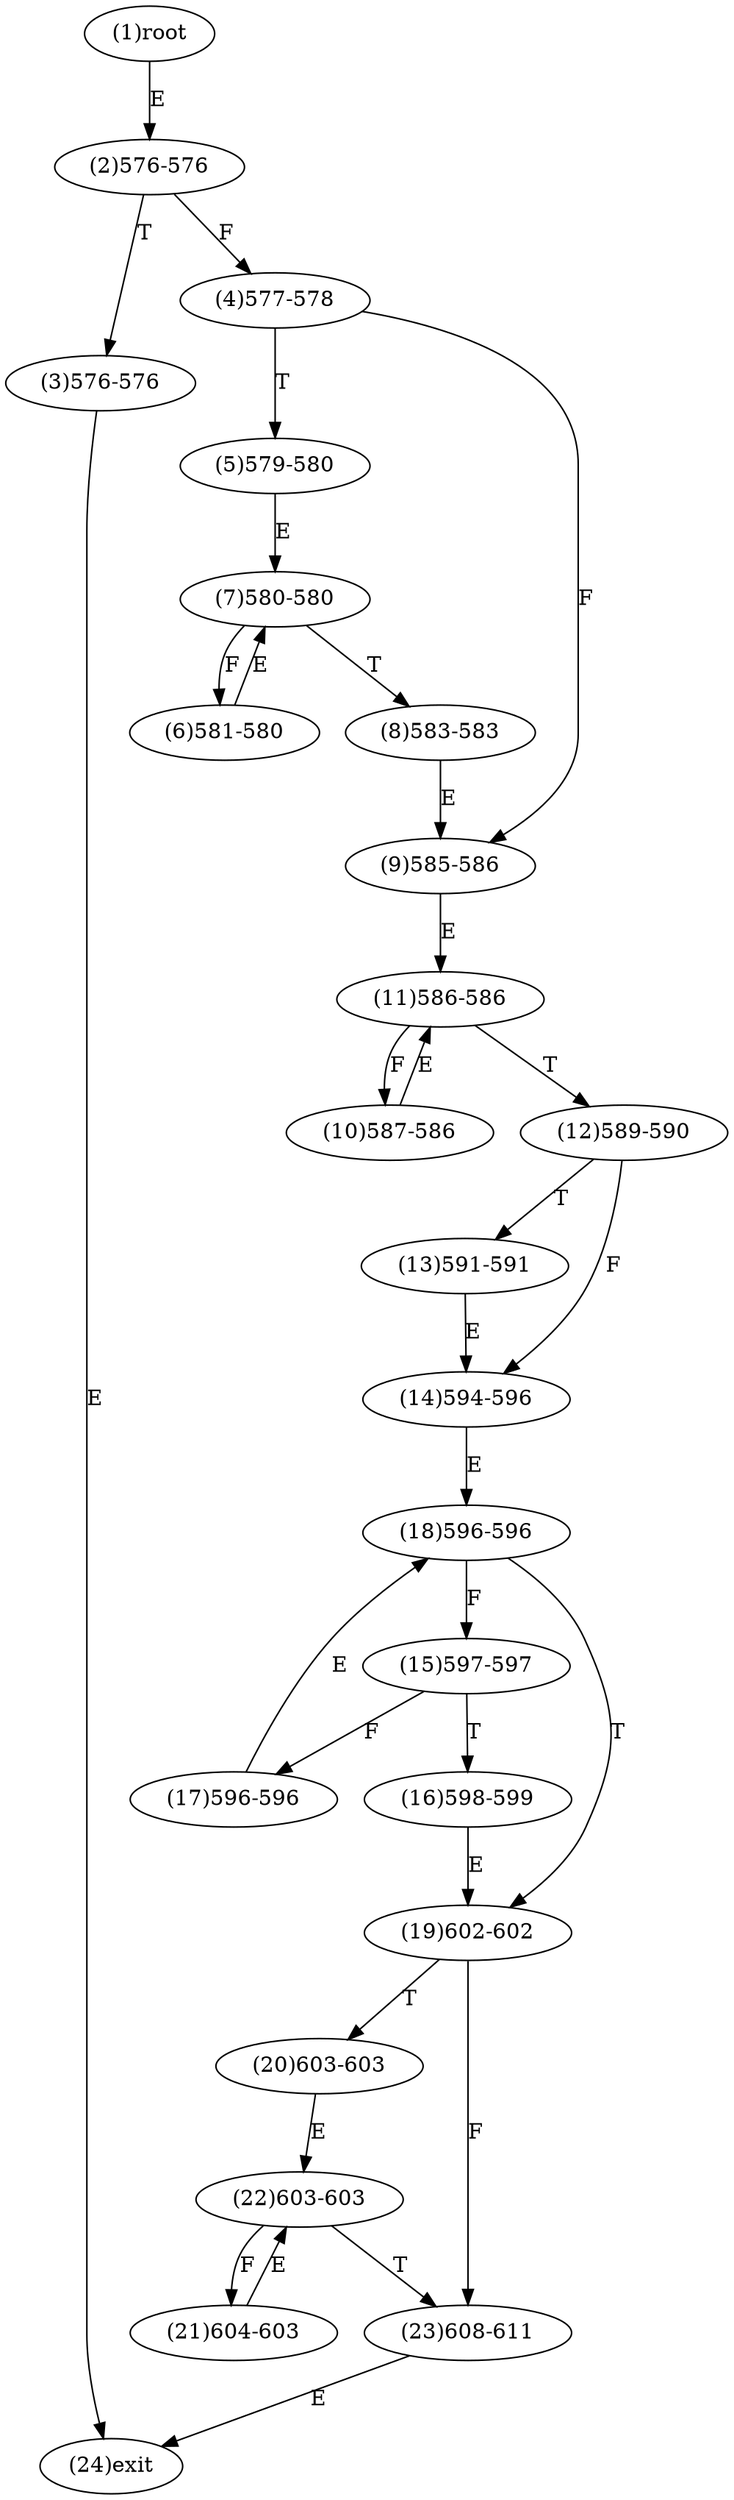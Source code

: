 digraph "" { 
1[ label="(1)root"];
2[ label="(2)576-576"];
3[ label="(3)576-576"];
4[ label="(4)577-578"];
5[ label="(5)579-580"];
6[ label="(6)581-580"];
7[ label="(7)580-580"];
8[ label="(8)583-583"];
9[ label="(9)585-586"];
10[ label="(10)587-586"];
11[ label="(11)586-586"];
12[ label="(12)589-590"];
13[ label="(13)591-591"];
14[ label="(14)594-596"];
15[ label="(15)597-597"];
17[ label="(17)596-596"];
16[ label="(16)598-599"];
19[ label="(19)602-602"];
18[ label="(18)596-596"];
21[ label="(21)604-603"];
20[ label="(20)603-603"];
23[ label="(23)608-611"];
22[ label="(22)603-603"];
24[ label="(24)exit"];
1->2[ label="E"];
2->4[ label="F"];
2->3[ label="T"];
3->24[ label="E"];
4->9[ label="F"];
4->5[ label="T"];
5->7[ label="E"];
6->7[ label="E"];
7->6[ label="F"];
7->8[ label="T"];
8->9[ label="E"];
9->11[ label="E"];
10->11[ label="E"];
11->10[ label="F"];
11->12[ label="T"];
12->14[ label="F"];
12->13[ label="T"];
13->14[ label="E"];
14->18[ label="E"];
15->17[ label="F"];
15->16[ label="T"];
16->19[ label="E"];
17->18[ label="E"];
18->15[ label="F"];
18->19[ label="T"];
19->23[ label="F"];
19->20[ label="T"];
20->22[ label="E"];
21->22[ label="E"];
22->21[ label="F"];
22->23[ label="T"];
23->24[ label="E"];
}